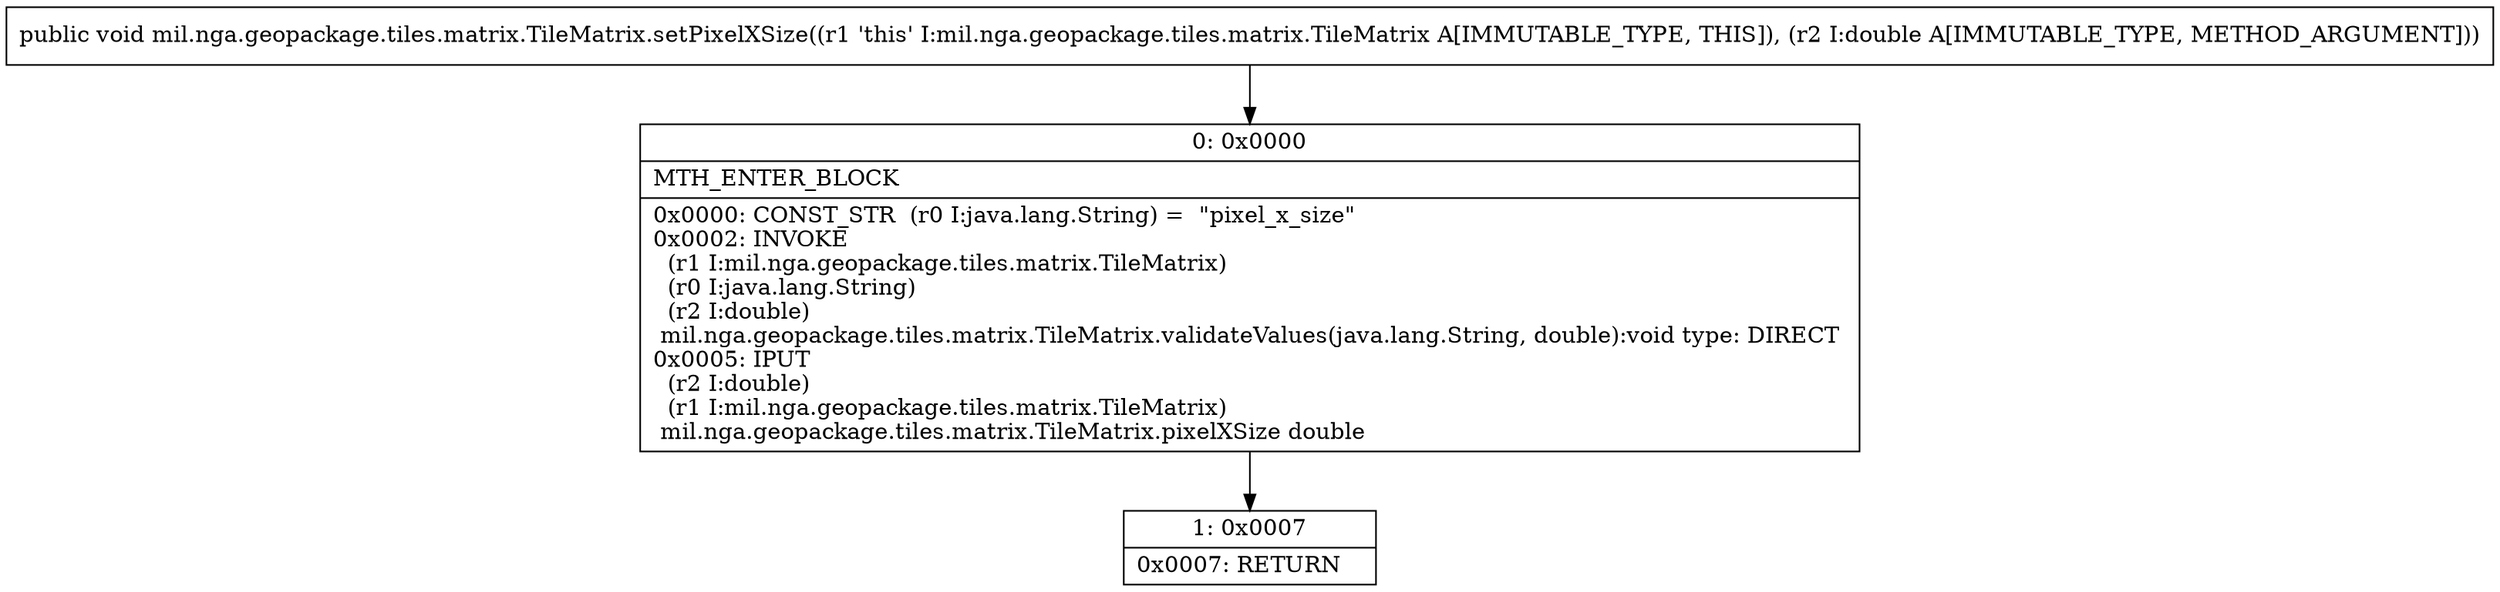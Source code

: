 digraph "CFG formil.nga.geopackage.tiles.matrix.TileMatrix.setPixelXSize(D)V" {
Node_0 [shape=record,label="{0\:\ 0x0000|MTH_ENTER_BLOCK\l|0x0000: CONST_STR  (r0 I:java.lang.String) =  \"pixel_x_size\" \l0x0002: INVOKE  \l  (r1 I:mil.nga.geopackage.tiles.matrix.TileMatrix)\l  (r0 I:java.lang.String)\l  (r2 I:double)\l mil.nga.geopackage.tiles.matrix.TileMatrix.validateValues(java.lang.String, double):void type: DIRECT \l0x0005: IPUT  \l  (r2 I:double)\l  (r1 I:mil.nga.geopackage.tiles.matrix.TileMatrix)\l mil.nga.geopackage.tiles.matrix.TileMatrix.pixelXSize double \l}"];
Node_1 [shape=record,label="{1\:\ 0x0007|0x0007: RETURN   \l}"];
MethodNode[shape=record,label="{public void mil.nga.geopackage.tiles.matrix.TileMatrix.setPixelXSize((r1 'this' I:mil.nga.geopackage.tiles.matrix.TileMatrix A[IMMUTABLE_TYPE, THIS]), (r2 I:double A[IMMUTABLE_TYPE, METHOD_ARGUMENT])) }"];
MethodNode -> Node_0;
Node_0 -> Node_1;
}


